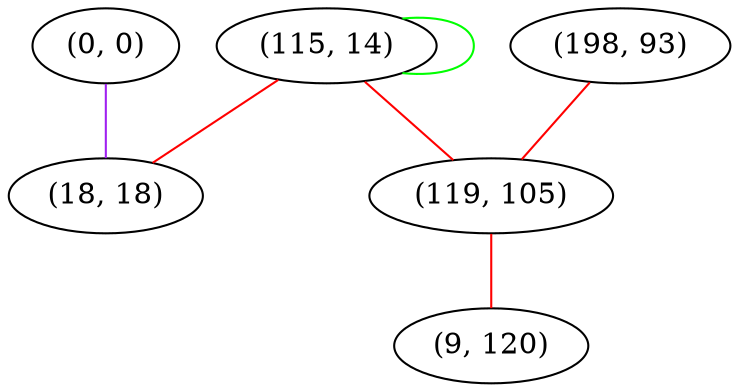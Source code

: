 graph "" {
"(0, 0)";
"(198, 93)";
"(115, 14)";
"(119, 105)";
"(18, 18)";
"(9, 120)";
"(0, 0)" -- "(18, 18)"  [color=purple, key=0, weight=4];
"(198, 93)" -- "(119, 105)"  [color=red, key=0, weight=1];
"(115, 14)" -- "(18, 18)"  [color=red, key=0, weight=1];
"(115, 14)" -- "(115, 14)"  [color=green, key=0, weight=2];
"(115, 14)" -- "(119, 105)"  [color=red, key=0, weight=1];
"(119, 105)" -- "(9, 120)"  [color=red, key=0, weight=1];
}

